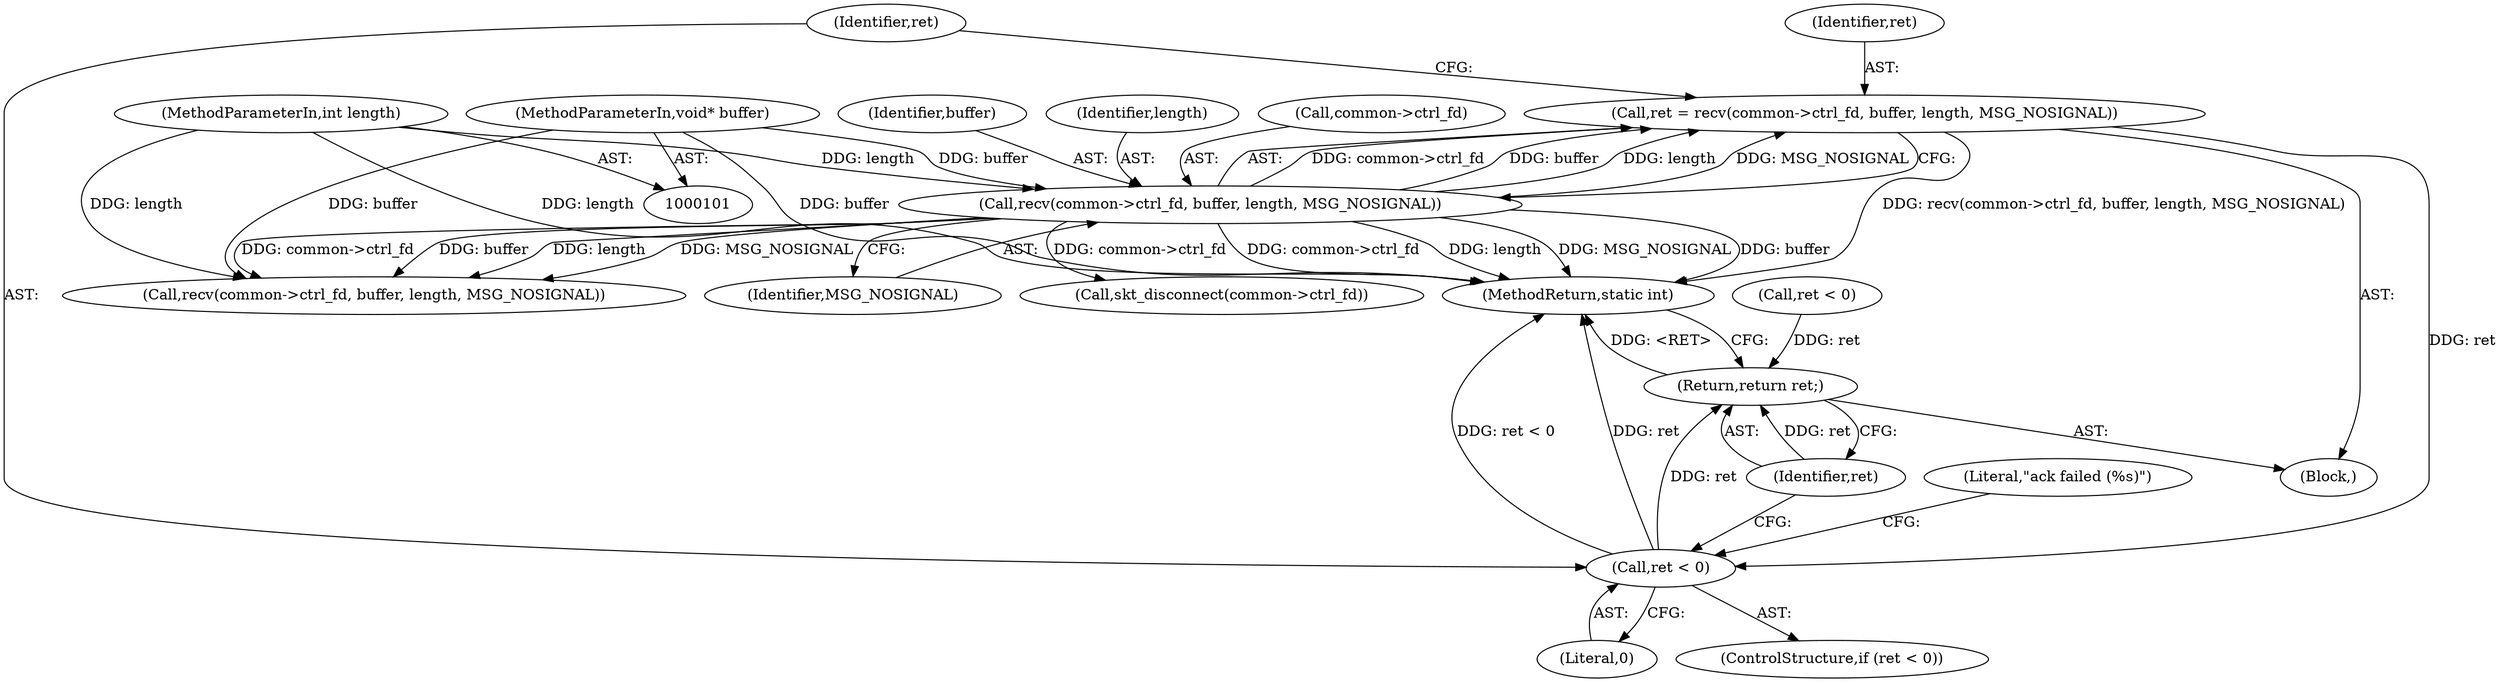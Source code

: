 digraph "0_Android_472271b153c5dc53c28beac55480a8d8434b2d5c_0@API" {
"1000107" [label="(Call,ret = recv(common->ctrl_fd, buffer, length, MSG_NOSIGNAL))"];
"1000109" [label="(Call,recv(common->ctrl_fd, buffer, length, MSG_NOSIGNAL))"];
"1000103" [label="(MethodParameterIn,void* buffer)"];
"1000104" [label="(MethodParameterIn,int length)"];
"1000117" [label="(Call,ret < 0)"];
"1000174" [label="(Return,return ret;)"];
"1000119" [label="(Literal,0)"];
"1000104" [label="(MethodParameterIn,int length)"];
"1000103" [label="(MethodParameterIn,void* buffer)"];
"1000116" [label="(ControlStructure,if (ret < 0))"];
"1000115" [label="(Identifier,MSG_NOSIGNAL)"];
"1000175" [label="(Identifier,ret)"];
"1000162" [label="(Call,skt_disconnect(common->ctrl_fd))"];
"1000132" [label="(Call,recv(common->ctrl_fd, buffer, length, MSG_NOSIGNAL))"];
"1000122" [label="(Literal,\"ack failed (%s)\")"];
"1000176" [label="(MethodReturn,static int)"];
"1000108" [label="(Identifier,ret)"];
"1000109" [label="(Call,recv(common->ctrl_fd, buffer, length, MSG_NOSIGNAL))"];
"1000107" [label="(Call,ret = recv(common->ctrl_fd, buffer, length, MSG_NOSIGNAL))"];
"1000140" [label="(Call,ret < 0)"];
"1000174" [label="(Return,return ret;)"];
"1000110" [label="(Call,common->ctrl_fd)"];
"1000113" [label="(Identifier,buffer)"];
"1000114" [label="(Identifier,length)"];
"1000105" [label="(Block,)"];
"1000118" [label="(Identifier,ret)"];
"1000117" [label="(Call,ret < 0)"];
"1000107" -> "1000105"  [label="AST: "];
"1000107" -> "1000109"  [label="CFG: "];
"1000108" -> "1000107"  [label="AST: "];
"1000109" -> "1000107"  [label="AST: "];
"1000118" -> "1000107"  [label="CFG: "];
"1000107" -> "1000176"  [label="DDG: recv(common->ctrl_fd, buffer, length, MSG_NOSIGNAL)"];
"1000109" -> "1000107"  [label="DDG: common->ctrl_fd"];
"1000109" -> "1000107"  [label="DDG: buffer"];
"1000109" -> "1000107"  [label="DDG: length"];
"1000109" -> "1000107"  [label="DDG: MSG_NOSIGNAL"];
"1000107" -> "1000117"  [label="DDG: ret"];
"1000109" -> "1000115"  [label="CFG: "];
"1000110" -> "1000109"  [label="AST: "];
"1000113" -> "1000109"  [label="AST: "];
"1000114" -> "1000109"  [label="AST: "];
"1000115" -> "1000109"  [label="AST: "];
"1000109" -> "1000176"  [label="DDG: length"];
"1000109" -> "1000176"  [label="DDG: MSG_NOSIGNAL"];
"1000109" -> "1000176"  [label="DDG: buffer"];
"1000109" -> "1000176"  [label="DDG: common->ctrl_fd"];
"1000103" -> "1000109"  [label="DDG: buffer"];
"1000104" -> "1000109"  [label="DDG: length"];
"1000109" -> "1000132"  [label="DDG: common->ctrl_fd"];
"1000109" -> "1000132"  [label="DDG: buffer"];
"1000109" -> "1000132"  [label="DDG: length"];
"1000109" -> "1000132"  [label="DDG: MSG_NOSIGNAL"];
"1000109" -> "1000162"  [label="DDG: common->ctrl_fd"];
"1000103" -> "1000101"  [label="AST: "];
"1000103" -> "1000176"  [label="DDG: buffer"];
"1000103" -> "1000132"  [label="DDG: buffer"];
"1000104" -> "1000101"  [label="AST: "];
"1000104" -> "1000176"  [label="DDG: length"];
"1000104" -> "1000132"  [label="DDG: length"];
"1000117" -> "1000116"  [label="AST: "];
"1000117" -> "1000119"  [label="CFG: "];
"1000118" -> "1000117"  [label="AST: "];
"1000119" -> "1000117"  [label="AST: "];
"1000122" -> "1000117"  [label="CFG: "];
"1000175" -> "1000117"  [label="CFG: "];
"1000117" -> "1000176"  [label="DDG: ret < 0"];
"1000117" -> "1000176"  [label="DDG: ret"];
"1000117" -> "1000174"  [label="DDG: ret"];
"1000174" -> "1000105"  [label="AST: "];
"1000174" -> "1000175"  [label="CFG: "];
"1000175" -> "1000174"  [label="AST: "];
"1000176" -> "1000174"  [label="CFG: "];
"1000174" -> "1000176"  [label="DDG: <RET>"];
"1000175" -> "1000174"  [label="DDG: ret"];
"1000140" -> "1000174"  [label="DDG: ret"];
}
